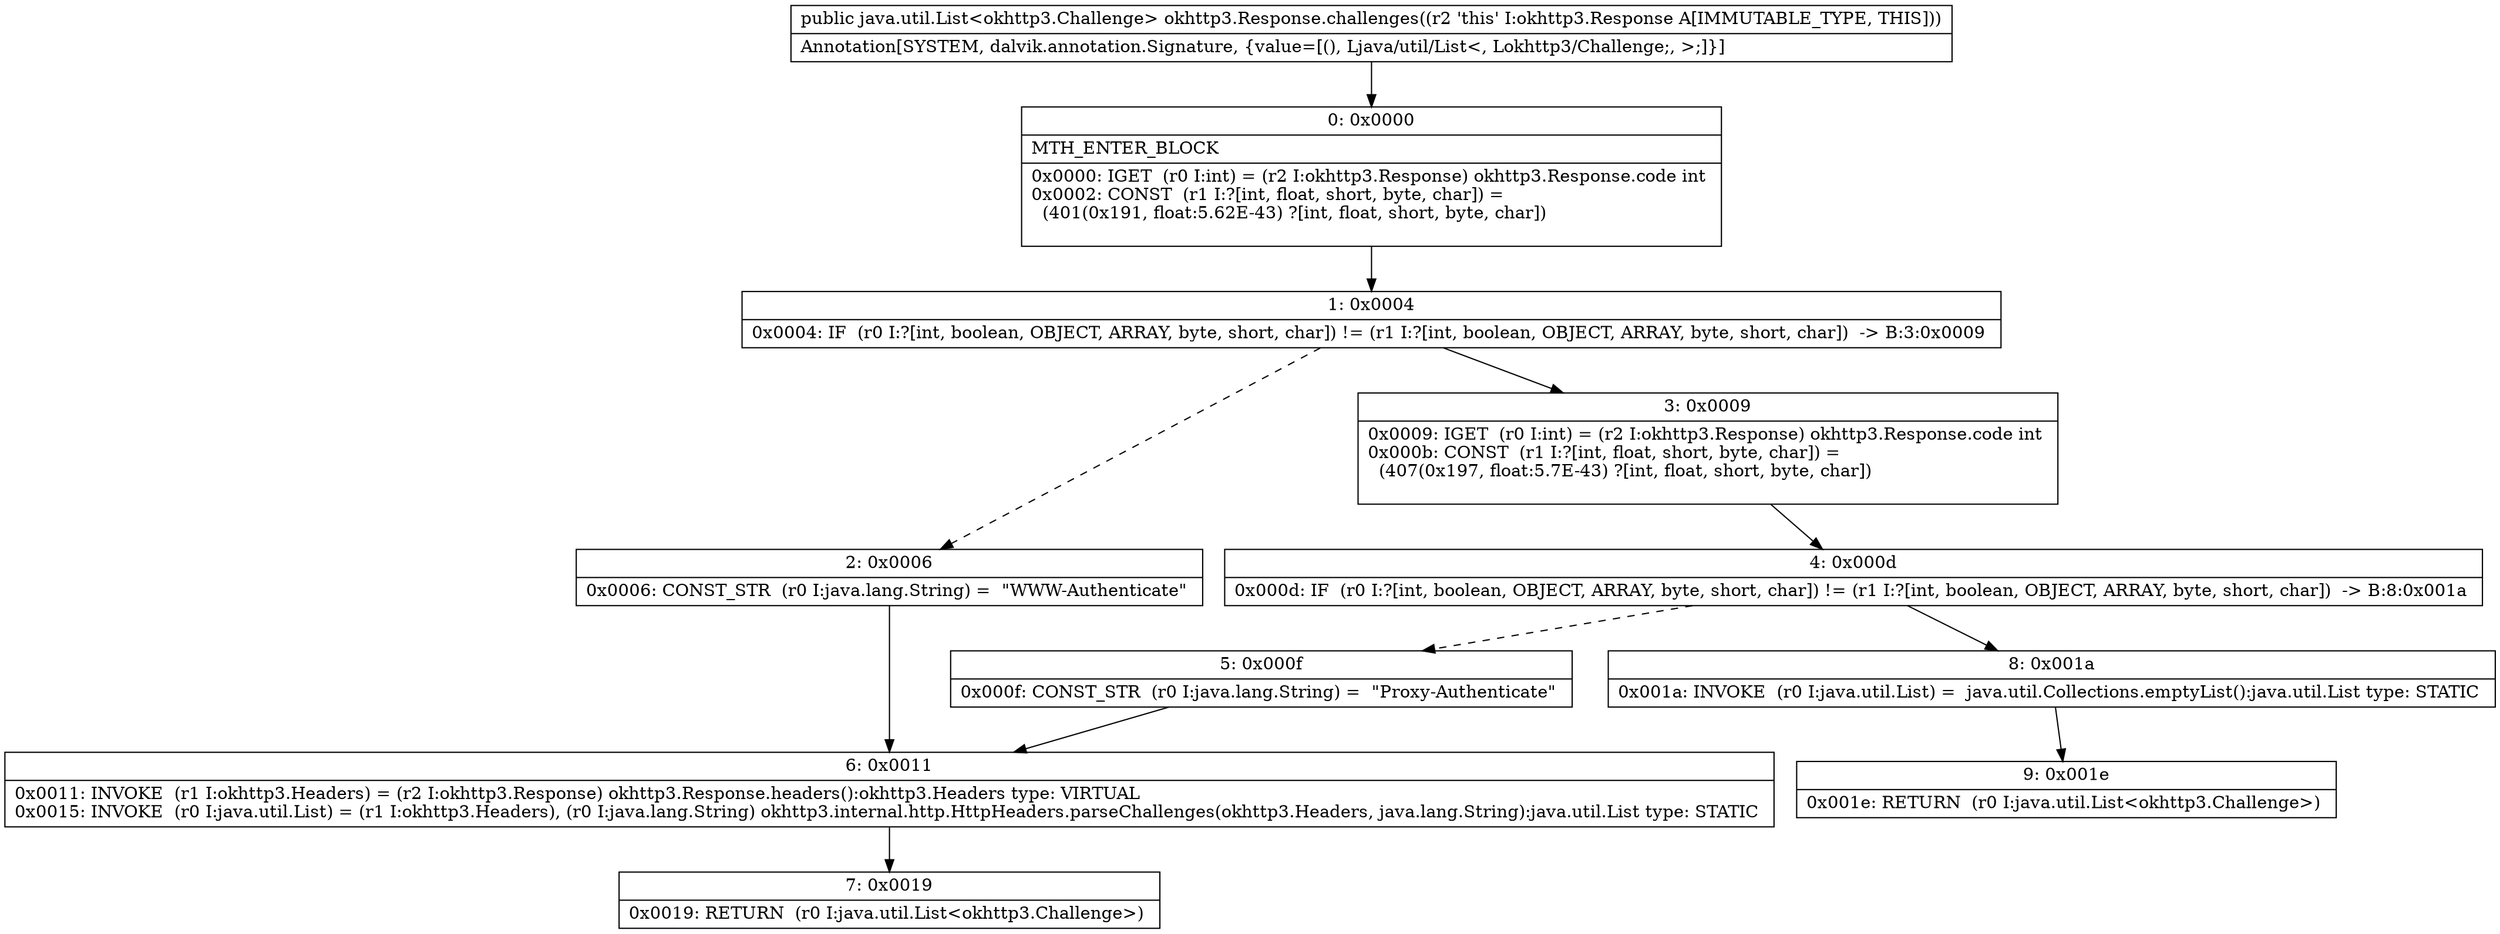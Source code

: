 digraph "CFG forokhttp3.Response.challenges()Ljava\/util\/List;" {
Node_0 [shape=record,label="{0\:\ 0x0000|MTH_ENTER_BLOCK\l|0x0000: IGET  (r0 I:int) = (r2 I:okhttp3.Response) okhttp3.Response.code int \l0x0002: CONST  (r1 I:?[int, float, short, byte, char]) = \l  (401(0x191, float:5.62E\-43) ?[int, float, short, byte, char])\l \l}"];
Node_1 [shape=record,label="{1\:\ 0x0004|0x0004: IF  (r0 I:?[int, boolean, OBJECT, ARRAY, byte, short, char]) != (r1 I:?[int, boolean, OBJECT, ARRAY, byte, short, char])  \-\> B:3:0x0009 \l}"];
Node_2 [shape=record,label="{2\:\ 0x0006|0x0006: CONST_STR  (r0 I:java.lang.String) =  \"WWW\-Authenticate\" \l}"];
Node_3 [shape=record,label="{3\:\ 0x0009|0x0009: IGET  (r0 I:int) = (r2 I:okhttp3.Response) okhttp3.Response.code int \l0x000b: CONST  (r1 I:?[int, float, short, byte, char]) = \l  (407(0x197, float:5.7E\-43) ?[int, float, short, byte, char])\l \l}"];
Node_4 [shape=record,label="{4\:\ 0x000d|0x000d: IF  (r0 I:?[int, boolean, OBJECT, ARRAY, byte, short, char]) != (r1 I:?[int, boolean, OBJECT, ARRAY, byte, short, char])  \-\> B:8:0x001a \l}"];
Node_5 [shape=record,label="{5\:\ 0x000f|0x000f: CONST_STR  (r0 I:java.lang.String) =  \"Proxy\-Authenticate\" \l}"];
Node_6 [shape=record,label="{6\:\ 0x0011|0x0011: INVOKE  (r1 I:okhttp3.Headers) = (r2 I:okhttp3.Response) okhttp3.Response.headers():okhttp3.Headers type: VIRTUAL \l0x0015: INVOKE  (r0 I:java.util.List) = (r1 I:okhttp3.Headers), (r0 I:java.lang.String) okhttp3.internal.http.HttpHeaders.parseChallenges(okhttp3.Headers, java.lang.String):java.util.List type: STATIC \l}"];
Node_7 [shape=record,label="{7\:\ 0x0019|0x0019: RETURN  (r0 I:java.util.List\<okhttp3.Challenge\>) \l}"];
Node_8 [shape=record,label="{8\:\ 0x001a|0x001a: INVOKE  (r0 I:java.util.List) =  java.util.Collections.emptyList():java.util.List type: STATIC \l}"];
Node_9 [shape=record,label="{9\:\ 0x001e|0x001e: RETURN  (r0 I:java.util.List\<okhttp3.Challenge\>) \l}"];
MethodNode[shape=record,label="{public java.util.List\<okhttp3.Challenge\> okhttp3.Response.challenges((r2 'this' I:okhttp3.Response A[IMMUTABLE_TYPE, THIS]))  | Annotation[SYSTEM, dalvik.annotation.Signature, \{value=[(), Ljava\/util\/List\<, Lokhttp3\/Challenge;, \>;]\}]\l}"];
MethodNode -> Node_0;
Node_0 -> Node_1;
Node_1 -> Node_2[style=dashed];
Node_1 -> Node_3;
Node_2 -> Node_6;
Node_3 -> Node_4;
Node_4 -> Node_5[style=dashed];
Node_4 -> Node_8;
Node_5 -> Node_6;
Node_6 -> Node_7;
Node_8 -> Node_9;
}

